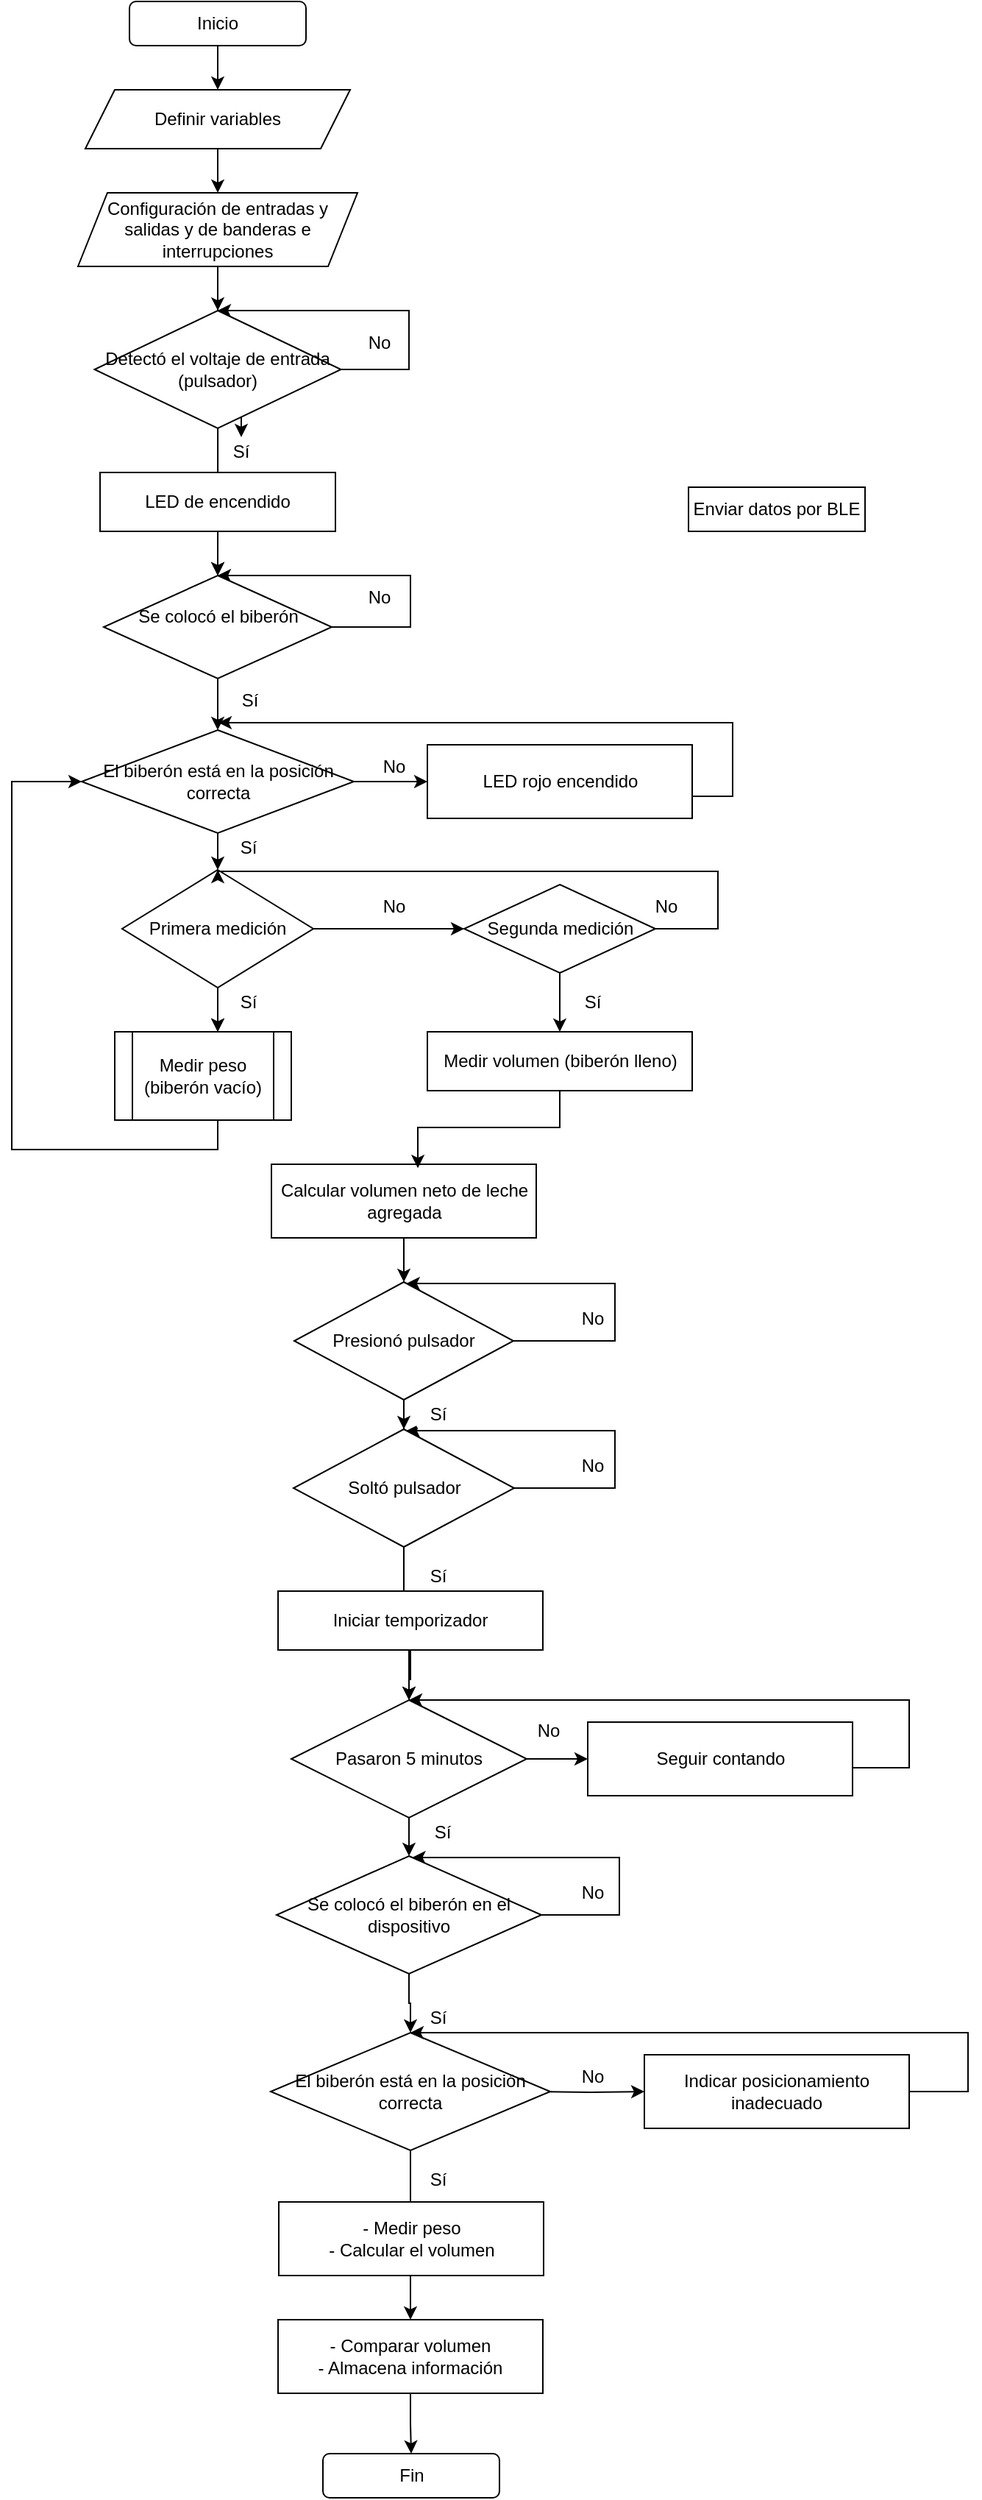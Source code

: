 <mxfile version="24.8.3">
  <diagram name="Página-1" id="SoBt5UEcjjpFxE3kOV6t">
    <mxGraphModel dx="1050" dy="557" grid="1" gridSize="10" guides="1" tooltips="1" connect="1" arrows="1" fold="1" page="1" pageScale="1" pageWidth="827" pageHeight="1169" math="0" shadow="0">
      <root>
        <mxCell id="0" />
        <mxCell id="1" parent="0" />
        <mxCell id="9aD9zQ7VYFF84dAfsWvm-19" value="" style="edgeStyle=orthogonalEdgeStyle;rounded=0;orthogonalLoop=1;jettySize=auto;html=1;" edge="1" parent="1" source="m10XUqg-PlZCf3VrpscT-1" target="9aD9zQ7VYFF84dAfsWvm-1">
          <mxGeometry relative="1" as="geometry" />
        </mxCell>
        <mxCell id="m10XUqg-PlZCf3VrpscT-1" value="&lt;font style=&quot;vertical-align: inherit;&quot;&gt;&lt;font style=&quot;vertical-align: inherit;&quot;&gt;Inicio&lt;/font&gt;&lt;/font&gt;" style="rounded=1;whiteSpace=wrap;html=1;" parent="1" vertex="1">
          <mxGeometry x="120" y="30" width="120" height="30" as="geometry" />
        </mxCell>
        <mxCell id="9aD9zQ7VYFF84dAfsWvm-24" value="" style="edgeStyle=orthogonalEdgeStyle;rounded=0;orthogonalLoop=1;jettySize=auto;html=1;" edge="1" parent="1" source="m10XUqg-PlZCf3VrpscT-2" target="m10XUqg-PlZCf3VrpscT-7">
          <mxGeometry relative="1" as="geometry" />
        </mxCell>
        <mxCell id="9aD9zQ7VYFF84dAfsWvm-134" value="" style="edgeStyle=orthogonalEdgeStyle;rounded=0;orthogonalLoop=1;jettySize=auto;html=1;" edge="1" parent="1" source="m10XUqg-PlZCf3VrpscT-2" target="9aD9zQ7VYFF84dAfsWvm-108">
          <mxGeometry relative="1" as="geometry" />
        </mxCell>
        <mxCell id="m10XUqg-PlZCf3VrpscT-2" value="&lt;font style=&quot;vertical-align: inherit;&quot;&gt;&lt;font style=&quot;vertical-align: inherit;&quot;&gt;&lt;font style=&quot;vertical-align: inherit;&quot;&gt;&lt;font style=&quot;vertical-align: inherit;&quot;&gt;Configuración de entradas y salidas y de banderas e interrupciones&lt;/font&gt;&lt;/font&gt;&lt;/font&gt;&lt;/font&gt;" style="shape=parallelogram;perimeter=parallelogramPerimeter;whiteSpace=wrap;html=1;fixedSize=1;" parent="1" vertex="1">
          <mxGeometry x="85" y="160" width="190" height="50" as="geometry" />
        </mxCell>
        <mxCell id="m10XUqg-PlZCf3VrpscT-4" value="&lt;font style=&quot;vertical-align: inherit;&quot;&gt;&lt;font style=&quot;vertical-align: inherit;&quot;&gt;Fin&lt;/font&gt;&lt;/font&gt;" style="rounded=1;whiteSpace=wrap;html=1;" parent="1" vertex="1">
          <mxGeometry x="251.5" y="1696" width="120" height="30" as="geometry" />
        </mxCell>
        <mxCell id="9aD9zQ7VYFF84dAfsWvm-68" value="" style="edgeStyle=orthogonalEdgeStyle;rounded=0;orthogonalLoop=1;jettySize=auto;html=1;" edge="1" parent="1" source="m10XUqg-PlZCf3VrpscT-5" target="9aD9zQ7VYFF84dAfsWvm-2">
          <mxGeometry relative="1" as="geometry" />
        </mxCell>
        <mxCell id="9aD9zQ7VYFF84dAfsWvm-86" value="" style="edgeStyle=orthogonalEdgeStyle;rounded=0;orthogonalLoop=1;jettySize=auto;html=1;" edge="1" parent="1" source="m10XUqg-PlZCf3VrpscT-7" target="9aD9zQ7VYFF84dAfsWvm-2">
          <mxGeometry relative="1" as="geometry" />
        </mxCell>
        <mxCell id="9aD9zQ7VYFF84dAfsWvm-94" value="" style="edgeStyle=orthogonalEdgeStyle;rounded=0;orthogonalLoop=1;jettySize=auto;html=1;" edge="1" parent="1" source="m10XUqg-PlZCf3VrpscT-7" target="m10XUqg-PlZCf3VrpscT-7">
          <mxGeometry relative="1" as="geometry">
            <mxPoint x="360" y="240" as="targetPoint" />
            <Array as="points">
              <mxPoint x="310" y="280" />
              <mxPoint x="310" y="240" />
            </Array>
          </mxGeometry>
        </mxCell>
        <mxCell id="m10XUqg-PlZCf3VrpscT-7" value="&lt;font style=&quot;vertical-align: inherit;&quot;&gt;&lt;font style=&quot;vertical-align: inherit;&quot;&gt;Detectó el voltaje de entrada&lt;/font&gt;&lt;/font&gt;&lt;div&gt;&lt;font style=&quot;vertical-align: inherit;&quot;&gt;&lt;font style=&quot;vertical-align: inherit;&quot;&gt;(pulsador)&lt;/font&gt;&lt;/font&gt;&lt;/div&gt;" style="rhombus;whiteSpace=wrap;html=1;" parent="1" vertex="1">
          <mxGeometry x="96.25" y="240" width="167.5" height="80" as="geometry" />
        </mxCell>
        <mxCell id="9aD9zQ7VYFF84dAfsWvm-22" value="" style="edgeStyle=orthogonalEdgeStyle;rounded=0;orthogonalLoop=1;jettySize=auto;html=1;" edge="1" parent="1" source="9aD9zQ7VYFF84dAfsWvm-1" target="m10XUqg-PlZCf3VrpscT-2">
          <mxGeometry relative="1" as="geometry" />
        </mxCell>
        <mxCell id="9aD9zQ7VYFF84dAfsWvm-1" value="&lt;font style=&quot;vertical-align: inherit;&quot;&gt;&lt;font style=&quot;vertical-align: inherit;&quot;&gt;&lt;font style=&quot;vertical-align: inherit;&quot;&gt;&lt;font style=&quot;vertical-align: inherit;&quot;&gt;Definir variables&lt;/font&gt;&lt;/font&gt;&lt;/font&gt;&lt;/font&gt;" style="shape=parallelogram;perimeter=parallelogramPerimeter;whiteSpace=wrap;html=1;fixedSize=1;" vertex="1" parent="1">
          <mxGeometry x="90" y="90" width="180" height="40" as="geometry" />
        </mxCell>
        <mxCell id="9aD9zQ7VYFF84dAfsWvm-40" value="" style="edgeStyle=orthogonalEdgeStyle;rounded=0;orthogonalLoop=1;jettySize=auto;html=1;" edge="1" parent="1" source="9aD9zQ7VYFF84dAfsWvm-2" target="9aD9zQ7VYFF84dAfsWvm-3">
          <mxGeometry relative="1" as="geometry" />
        </mxCell>
        <mxCell id="9aD9zQ7VYFF84dAfsWvm-112" value="" style="edgeStyle=orthogonalEdgeStyle;rounded=0;orthogonalLoop=1;jettySize=auto;html=1;entryX=0.5;entryY=0;entryDx=0;entryDy=0;" edge="1" parent="1" source="9aD9zQ7VYFF84dAfsWvm-2" target="9aD9zQ7VYFF84dAfsWvm-2">
          <mxGeometry relative="1" as="geometry">
            <mxPoint x="280" y="420" as="targetPoint" />
            <Array as="points">
              <mxPoint x="311" y="455" />
              <mxPoint x="311" y="420" />
            </Array>
          </mxGeometry>
        </mxCell>
        <mxCell id="9aD9zQ7VYFF84dAfsWvm-2" value="&lt;font style=&quot;vertical-align: inherit;&quot;&gt;&lt;font style=&quot;vertical-align: inherit;&quot;&gt;Se colocó el biberón&lt;/font&gt;&lt;/font&gt;&lt;div&gt;&lt;font style=&quot;vertical-align: inherit;&quot;&gt;&lt;font style=&quot;vertical-align: inherit;&quot;&gt;&lt;span style=&quot;color: rgba(0, 0, 0, 0); font-family: monospace; font-size: 0px; text-align: start; text-wrap-mode: nowrap;&quot;&gt;hModel%3E%3Croot%3E%3CmxCell%20id%3D%220%22%2F%3E%3CmxCell%20id%3D%221%22%20parent%3D%220%22%2F%3E%3CmxCell%20id%3D%222%22%20value%3D%22%26lt%3Bfont%20style%3D%26quot%3Bvertical-align%3A%20inherit%3B%26quot%3B%26gt%3B%26lt%3Bfont%20style%3D%26quot%3Bvertical-align%3A%20inherit%3B%26quot%3B%26gt%3B%C2%BFSe%20presion%C3%B3%20el%20interruptor%3F%26lt%3B%2Ffont%26gt%3B%26lt%3B%2Ffont%26gt%3B%22%20style%3D%22rhombus%3BwhiteSpace%3Dwrap%3Bhtml%3D1%3B%22%20vertex%3D%221%22%20parent%3D%221%22%3E%3CmxGeometry%20x%3D%22349%22%20y%3D%22240%22%20width%3D%22130%22%20height%3D%2280%22%20as%3D%22geometry%22%2F%3E%3C%2FmxCell%3E%3C%2Froot%3E%3C%2FmxGraphModel%&lt;/span&gt;&lt;/font&gt;&lt;/font&gt;&lt;/div&gt;" style="rhombus;whiteSpace=wrap;html=1;" vertex="1" parent="1">
          <mxGeometry x="102.5" y="420" width="155" height="70" as="geometry" />
        </mxCell>
        <mxCell id="9aD9zQ7VYFF84dAfsWvm-44" value="" style="edgeStyle=orthogonalEdgeStyle;rounded=0;orthogonalLoop=1;jettySize=auto;html=1;" edge="1" parent="1" source="9aD9zQ7VYFF84dAfsWvm-3" target="9aD9zQ7VYFF84dAfsWvm-4">
          <mxGeometry relative="1" as="geometry" />
        </mxCell>
        <mxCell id="9aD9zQ7VYFF84dAfsWvm-63" value="" style="edgeStyle=orthogonalEdgeStyle;rounded=0;orthogonalLoop=1;jettySize=auto;html=1;" edge="1" parent="1" source="9aD9zQ7VYFF84dAfsWvm-3" target="9aD9zQ7VYFF84dAfsWvm-8">
          <mxGeometry relative="1" as="geometry" />
        </mxCell>
        <mxCell id="9aD9zQ7VYFF84dAfsWvm-3" value="El biberón está en la posición correcta&lt;span style=&quot;color: rgba(0, 0, 0, 0); font-family: monospace; font-size: 0px; text-align: start; text-wrap-mode: nowrap;&quot;&gt;%3CmxGraphModel%3E%3Croot%3E%3CmxCell%20id%3D%220%22%2F%3E%3CmxCell%20id%3D%221%22%20parent%3D%220%22%2F%3E%3CmxCell%20id%3D%222%22%20value%3D%22%26lt%3Bfont%20style%3D%26quot%3Bvertical-align%3A%20inherit%3B%26quot%3B%26gt%3B%26lt%3Bfont%20style%3D%26quot%3Bvertical-align%3A%20inherit%3B%26quot%3B%26gt%3B%C2%BFSe%20coloc%C3%B3%20el%20biber%C3%B3n%26lt%3Bspan%20style%3D%26quot%3Bcolor%3A%20rgba(0%2C%200%2C%200%2C%200)%3B%20font-family%3A%20monospace%3B%20font-size%3A%200px%3B%20text-align%3A%20start%3B%20text-wrap-mode%3A%20nowrap%3B%26quot%3B%26gt%3B%253CmxGraphModel%253E%253Croot%253E%253CmxCell%2520id%253D%25220%2522%252F%253E%253CmxCell%2520id%253D%25221%2522%2520parent%253D%25220%2522%252F%253E%253CmxCell%2520id%253D%25222%2522%2520value%253D%2522%2526lt%253Bfont%2520style%253D%2526quot%253Bvertical-align%253A%2520inherit%253B%2526quot%253B%2526gt%253B%2526lt%253Bfont%2520style%253D%2526quot%253Bvertical-align%253A%2520inherit%253B%2526quot%253B%2526gt%253B%25C2%25BFSe%2520presion%25C3%25B3%2520el%2520interruptor%253F%2526lt%253B%252Ffont%2526gt%253B%2526lt%253B%252Ffont%2526gt%253B%2522%2520style%253D%2522rhombus%253BwhiteSpace%253Dwrap%253Bhtml%253D1%253B%2522%2520vertex%253D%25221%2522%2520parent%253D%25221%2522%253E%253CmxGeometry%2520x%253D%2522349%2522%2520y%253D%2522240%2522%2520width%253D%2522130%2522%2520height%253D%252280%2522%2520as%253D%2522geometry%2522%252F%253E%253C%252FmxCell%253E%253C%252Froot%253E%253C%252FmxGraphModel%253E%26lt%3B%2Fspan%26gt%3B%3F%26lt%3B%2Ffont%26gt%3B%26lt%3B%2Ffont%26gt%3B%22%20style%3D%22rhombus%3BwhiteSpace%3Dwrap%3Bhtml%3D1%3B%22%20vertex%3D%221%22%20parent%3D%221%22%3E%3CmxGeometry%20x%3D%22349%22%20y%3D%22410%22%20width%3D%22130%22%20height%3D%2280%22%20as%3D%22geometry%22%2F%3E%3C%2FmxCell%3E%3C%2Froot%3E%3C%2FmxGraphModel%3E&lt;/span&gt;" style="rhombus;whiteSpace=wrap;html=1;" vertex="1" parent="1">
          <mxGeometry x="87.5" y="525" width="185" height="70" as="geometry" />
        </mxCell>
        <mxCell id="9aD9zQ7VYFF84dAfsWvm-45" value="" style="edgeStyle=orthogonalEdgeStyle;rounded=0;orthogonalLoop=1;jettySize=auto;html=1;" edge="1" parent="1" source="9aD9zQ7VYFF84dAfsWvm-4">
          <mxGeometry relative="1" as="geometry">
            <mxPoint x="180" y="730" as="targetPoint" />
          </mxGeometry>
        </mxCell>
        <mxCell id="9aD9zQ7VYFF84dAfsWvm-48" value="" style="edgeStyle=orthogonalEdgeStyle;rounded=0;orthogonalLoop=1;jettySize=auto;html=1;" edge="1" parent="1" source="9aD9zQ7VYFF84dAfsWvm-4" target="9aD9zQ7VYFF84dAfsWvm-5">
          <mxGeometry relative="1" as="geometry" />
        </mxCell>
        <mxCell id="9aD9zQ7VYFF84dAfsWvm-90" value="" style="edgeStyle=orthogonalEdgeStyle;rounded=0;orthogonalLoop=1;jettySize=auto;html=1;" edge="1" parent="1" source="9aD9zQ7VYFF84dAfsWvm-4">
          <mxGeometry relative="1" as="geometry">
            <mxPoint x="180" y="730" as="targetPoint" />
          </mxGeometry>
        </mxCell>
        <mxCell id="9aD9zQ7VYFF84dAfsWvm-4" value="Primera medición" style="rhombus;whiteSpace=wrap;html=1;" vertex="1" parent="1">
          <mxGeometry x="115" y="620" width="130" height="80" as="geometry" />
        </mxCell>
        <mxCell id="9aD9zQ7VYFF84dAfsWvm-53" value="" style="edgeStyle=orthogonalEdgeStyle;rounded=0;orthogonalLoop=1;jettySize=auto;html=1;" edge="1" parent="1" source="9aD9zQ7VYFF84dAfsWvm-5" target="9aD9zQ7VYFF84dAfsWvm-6">
          <mxGeometry relative="1" as="geometry" />
        </mxCell>
        <mxCell id="9aD9zQ7VYFF84dAfsWvm-89" value="" style="edgeStyle=orthogonalEdgeStyle;rounded=0;orthogonalLoop=1;jettySize=auto;html=1;entryX=0.5;entryY=0;entryDx=0;entryDy=0;" edge="1" parent="1" source="9aD9zQ7VYFF84dAfsWvm-5" target="9aD9zQ7VYFF84dAfsWvm-4">
          <mxGeometry relative="1" as="geometry">
            <mxPoint x="530" y="620" as="targetPoint" />
            <Array as="points">
              <mxPoint x="520" y="660" />
              <mxPoint x="520" y="621" />
            </Array>
          </mxGeometry>
        </mxCell>
        <mxCell id="9aD9zQ7VYFF84dAfsWvm-5" value="Segunda medición" style="rhombus;whiteSpace=wrap;html=1;" vertex="1" parent="1">
          <mxGeometry x="347.5" y="630" width="130" height="60" as="geometry" />
        </mxCell>
        <mxCell id="9aD9zQ7VYFF84dAfsWvm-6" value="Medir volumen (biberón lleno)" style="rounded=0;whiteSpace=wrap;html=1;" vertex="1" parent="1">
          <mxGeometry x="322.5" y="730" width="180" height="40" as="geometry" />
        </mxCell>
        <mxCell id="9aD9zQ7VYFF84dAfsWvm-55" value="" style="edgeStyle=orthogonalEdgeStyle;rounded=0;orthogonalLoop=1;jettySize=auto;html=1;" edge="1" parent="1" source="9aD9zQ7VYFF84dAfsWvm-7">
          <mxGeometry relative="1" as="geometry">
            <mxPoint x="306.5" y="900" as="targetPoint" />
          </mxGeometry>
        </mxCell>
        <mxCell id="9aD9zQ7VYFF84dAfsWvm-7" value="Calcular volumen neto de leche agregada" style="rounded=0;whiteSpace=wrap;html=1;" vertex="1" parent="1">
          <mxGeometry x="216.5" y="820" width="180" height="50" as="geometry" />
        </mxCell>
        <mxCell id="9aD9zQ7VYFF84dAfsWvm-92" value="" style="edgeStyle=orthogonalEdgeStyle;rounded=0;orthogonalLoop=1;jettySize=auto;html=1;" edge="1" parent="1">
          <mxGeometry relative="1" as="geometry">
            <mxPoint x="503" y="570" as="sourcePoint" />
            <mxPoint x="180.5" y="520" as="targetPoint" />
            <Array as="points">
              <mxPoint x="530" y="570" />
              <mxPoint x="530" y="520" />
            </Array>
          </mxGeometry>
        </mxCell>
        <mxCell id="9aD9zQ7VYFF84dAfsWvm-8" value="LED rojo encendido" style="rounded=0;whiteSpace=wrap;html=1;" vertex="1" parent="1">
          <mxGeometry x="322.5" y="535" width="180" height="50" as="geometry" />
        </mxCell>
        <mxCell id="9aD9zQ7VYFF84dAfsWvm-71" value="" style="edgeStyle=orthogonalEdgeStyle;rounded=0;orthogonalLoop=1;jettySize=auto;html=1;" edge="1" parent="1" source="9aD9zQ7VYFF84dAfsWvm-9" target="9aD9zQ7VYFF84dAfsWvm-10">
          <mxGeometry relative="1" as="geometry" />
        </mxCell>
        <mxCell id="9aD9zQ7VYFF84dAfsWvm-96" value="" style="edgeStyle=orthogonalEdgeStyle;rounded=0;orthogonalLoop=1;jettySize=auto;html=1;" edge="1" parent="1" source="9aD9zQ7VYFF84dAfsWvm-9" target="9aD9zQ7VYFF84dAfsWvm-9">
          <mxGeometry relative="1" as="geometry">
            <mxPoint x="390" y="900" as="targetPoint" />
            <Array as="points">
              <mxPoint x="450" y="940" />
              <mxPoint x="450" y="901" />
            </Array>
          </mxGeometry>
        </mxCell>
        <mxCell id="9aD9zQ7VYFF84dAfsWvm-9" value="Presionó pulsador" style="rhombus;whiteSpace=wrap;html=1;" vertex="1" parent="1">
          <mxGeometry x="232" y="900" width="149" height="80" as="geometry" />
        </mxCell>
        <mxCell id="9aD9zQ7VYFF84dAfsWvm-84" value="" style="edgeStyle=orthogonalEdgeStyle;rounded=0;orthogonalLoop=1;jettySize=auto;html=1;" edge="1" parent="1" source="9aD9zQ7VYFF84dAfsWvm-10" target="9aD9zQ7VYFF84dAfsWvm-12">
          <mxGeometry relative="1" as="geometry" />
        </mxCell>
        <mxCell id="9aD9zQ7VYFF84dAfsWvm-98" value="" style="edgeStyle=orthogonalEdgeStyle;rounded=0;orthogonalLoop=1;jettySize=auto;html=1;" edge="1" parent="1" source="9aD9zQ7VYFF84dAfsWvm-10" target="9aD9zQ7VYFF84dAfsWvm-10">
          <mxGeometry relative="1" as="geometry">
            <mxPoint x="500" y="1000" as="targetPoint" />
            <Array as="points">
              <mxPoint x="450" y="1040" />
              <mxPoint x="450" y="1001" />
            </Array>
          </mxGeometry>
        </mxCell>
        <mxCell id="9aD9zQ7VYFF84dAfsWvm-10" value="Soltó pulsador" style="rhombus;whiteSpace=wrap;html=1;" vertex="1" parent="1">
          <mxGeometry x="231.5" y="1000" width="150" height="80" as="geometry" />
        </mxCell>
        <mxCell id="9aD9zQ7VYFF84dAfsWvm-61" value="" style="edgeStyle=orthogonalEdgeStyle;rounded=0;orthogonalLoop=1;jettySize=auto;html=1;" edge="1" parent="1" source="9aD9zQ7VYFF84dAfsWvm-11" target="9aD9zQ7VYFF84dAfsWvm-12">
          <mxGeometry relative="1" as="geometry" />
        </mxCell>
        <mxCell id="9aD9zQ7VYFF84dAfsWvm-11" value="Iniciar temporizador" style="rounded=0;whiteSpace=wrap;html=1;" vertex="1" parent="1">
          <mxGeometry x="221" y="1110" width="180" height="40" as="geometry" />
        </mxCell>
        <mxCell id="9aD9zQ7VYFF84dAfsWvm-59" value="" style="edgeStyle=orthogonalEdgeStyle;rounded=0;orthogonalLoop=1;jettySize=auto;html=1;" edge="1" parent="1" source="9aD9zQ7VYFF84dAfsWvm-12" target="9aD9zQ7VYFF84dAfsWvm-13">
          <mxGeometry relative="1" as="geometry" />
        </mxCell>
        <mxCell id="9aD9zQ7VYFF84dAfsWvm-99" value="" style="edgeStyle=orthogonalEdgeStyle;rounded=0;orthogonalLoop=1;jettySize=auto;html=1;" edge="1" parent="1" source="9aD9zQ7VYFF84dAfsWvm-12" target="9aD9zQ7VYFF84dAfsWvm-16">
          <mxGeometry relative="1" as="geometry" />
        </mxCell>
        <mxCell id="9aD9zQ7VYFF84dAfsWvm-12" value="Pasaron 5 minutos" style="rhombus;whiteSpace=wrap;html=1;" vertex="1" parent="1">
          <mxGeometry x="230" y="1184" width="160" height="80" as="geometry" />
        </mxCell>
        <mxCell id="9aD9zQ7VYFF84dAfsWvm-85" value="" style="edgeStyle=orthogonalEdgeStyle;rounded=0;orthogonalLoop=1;jettySize=auto;html=1;" edge="1" parent="1" source="9aD9zQ7VYFF84dAfsWvm-13" target="9aD9zQ7VYFF84dAfsWvm-14">
          <mxGeometry relative="1" as="geometry" />
        </mxCell>
        <mxCell id="9aD9zQ7VYFF84dAfsWvm-105" value="" style="edgeStyle=orthogonalEdgeStyle;rounded=0;orthogonalLoop=1;jettySize=auto;html=1;" edge="1" parent="1" source="9aD9zQ7VYFF84dAfsWvm-13" target="9aD9zQ7VYFF84dAfsWvm-13">
          <mxGeometry relative="1" as="geometry">
            <mxPoint x="510" y="1290" as="targetPoint" />
            <Array as="points">
              <mxPoint x="453" y="1330" />
              <mxPoint x="453" y="1291" />
            </Array>
          </mxGeometry>
        </mxCell>
        <mxCell id="9aD9zQ7VYFF84dAfsWvm-13" value="Se colocó el biberón en el dispositivo" style="rhombus;whiteSpace=wrap;html=1;" vertex="1" parent="1">
          <mxGeometry x="220" y="1290" width="180" height="80" as="geometry" />
        </mxCell>
        <mxCell id="9aD9zQ7VYFF84dAfsWvm-79" value="" style="edgeStyle=orthogonalEdgeStyle;rounded=0;orthogonalLoop=1;jettySize=auto;html=1;" edge="1" parent="1" target="9aD9zQ7VYFF84dAfsWvm-15">
          <mxGeometry relative="1" as="geometry">
            <mxPoint x="395.5" y="1450" as="sourcePoint" />
          </mxGeometry>
        </mxCell>
        <mxCell id="9aD9zQ7VYFF84dAfsWvm-82" value="" style="edgeStyle=orthogonalEdgeStyle;rounded=0;orthogonalLoop=1;jettySize=auto;html=1;" edge="1" parent="1" source="9aD9zQ7VYFF84dAfsWvm-14" target="9aD9zQ7VYFF84dAfsWvm-18">
          <mxGeometry relative="1" as="geometry" />
        </mxCell>
        <mxCell id="9aD9zQ7VYFF84dAfsWvm-14" value="El biberón está en la posición correcta&lt;span style=&quot;color: rgba(0, 0, 0, 0); font-family: monospace; font-size: 0px; text-align: start; text-wrap-mode: nowrap;&quot;&gt;%3CmxGraphModel%3E%3Croot%3E%3CmxCell%20id%3D%220%22%2F%3E%3CmxCell%20id%3D%221%22%20parent%3D%220%22%2F%3E%3CmxCell%20id%3D%222%22%20value%3D%22%26lt%3Bfont%20style%3D%26quot%3Bvertical-align%3A%20inherit%3B%26quot%3B%26gt%3B%26lt%3Bfont%20style%3D%26quot%3Bvertical-align%3A%20inherit%3B%26quot%3B%26gt%3B%C2%BFSe%20coloc%C3%B3%20el%20biber%C3%B3n%26lt%3Bspan%20style%3D%26quot%3Bcolor%3A%20rgba(0%2C%200%2C%200%2C%200)%3B%20font-family%3A%20monospace%3B%20font-size%3A%200px%3B%20text-align%3A%20start%3B%20text-wrap-mode%3A%20nowrap%3B%26quot%3B%26gt%3B%253CmxGraphModel%253E%253Croot%253E%253CmxCell%2520id%253D%25220%2522%252F%253E%253CmxCell%2520id%253D%25221%2522%2520parent%253D%25220%2522%252F%253E%253CmxCell%2520id%253D%25222%2522%2520value%253D%2522%2526lt%253Bfont%2520style%253D%2526quot%253Bvertical-align%253A%2520inherit%253B%2526quot%253B%2526gt%253B%2526lt%253Bfont%2520style%253D%2526quot%253Bvertical-align%253A%2520inherit%253B%2526quot%253B%2526gt%253B%25C2%25BFSe%2520presion%25C3%25B3%2520el%2520interruptor%253F%2526lt%253B%252Ffont%2526gt%253B%2526lt%253B%252Ffont%2526gt%253B%2522%2520style%253D%2522rhombus%253BwhiteSpace%253Dwrap%253Bhtml%253D1%253B%2522%2520vertex%253D%25221%2522%2520parent%253D%25221%2522%253E%253CmxGeometry%2520x%253D%2522349%2522%2520y%253D%2522240%2522%2520width%253D%2522130%2522%2520height%253D%252280%2522%2520as%253D%2522geometry%2522%252F%253E%253C%252FmxCell%253E%253C%252Froot%253E%253C%252FmxGraphModel%253E%26lt%3B%2Fspan%26gt%3B%3F%26lt%3B%2Ffont%26gt%3B%26lt%3B%2Ffont%26gt%3B%22%20style%3D%22rhombus%3BwhiteSpace%3Dwrap%3Bhtml%3D1%3B%22%20vertex%3D%221%22%20parent%3D%221%22%3E%3CmxGeometry%20x%3D%22349%22%20y%3D%22410%22%20width%3D%22130%22%20height%3D%2280%22%20as%3D%22geometry%22%2F%3E%3C%2FmxCell%3E%3C%2Froot%3E%3C%2FmxGraphModel%3E&lt;/span&gt;" style="rhombus;whiteSpace=wrap;html=1;" vertex="1" parent="1">
          <mxGeometry x="216" y="1410" width="190" height="80" as="geometry" />
        </mxCell>
        <mxCell id="9aD9zQ7VYFF84dAfsWvm-103" value="" style="edgeStyle=orthogonalEdgeStyle;rounded=0;orthogonalLoop=1;jettySize=auto;html=1;entryX=0.5;entryY=0;entryDx=0;entryDy=0;" edge="1" parent="1" source="9aD9zQ7VYFF84dAfsWvm-15" target="9aD9zQ7VYFF84dAfsWvm-14">
          <mxGeometry relative="1" as="geometry">
            <mxPoint x="690" y="1390" as="targetPoint" />
            <Array as="points">
              <mxPoint x="690" y="1450" />
              <mxPoint x="690" y="1410" />
            </Array>
          </mxGeometry>
        </mxCell>
        <mxCell id="9aD9zQ7VYFF84dAfsWvm-15" value="Indicar posicionamiento inadecuado" style="rounded=0;whiteSpace=wrap;html=1;" vertex="1" parent="1">
          <mxGeometry x="470" y="1425" width="180" height="50" as="geometry" />
        </mxCell>
        <mxCell id="9aD9zQ7VYFF84dAfsWvm-101" value="" style="edgeStyle=orthogonalEdgeStyle;rounded=0;orthogonalLoop=1;jettySize=auto;html=1;entryX=0.5;entryY=0;entryDx=0;entryDy=0;" edge="1" parent="1">
          <mxGeometry relative="1" as="geometry">
            <mxPoint x="620" y="1230" as="sourcePoint" />
            <mxPoint x="310" y="1184" as="targetPoint" />
            <Array as="points">
              <mxPoint x="611" y="1230" />
              <mxPoint x="650" y="1230" />
              <mxPoint x="650" y="1184" />
            </Array>
          </mxGeometry>
        </mxCell>
        <mxCell id="9aD9zQ7VYFF84dAfsWvm-16" value="Seguir contando" style="rounded=0;whiteSpace=wrap;html=1;" vertex="1" parent="1">
          <mxGeometry x="431.5" y="1199" width="180" height="50" as="geometry" />
        </mxCell>
        <mxCell id="9aD9zQ7VYFF84dAfsWvm-17" value="- Medir peso&lt;div&gt;- Calcular el volumen&lt;/div&gt;" style="rounded=0;whiteSpace=wrap;html=1;" vertex="1" parent="1">
          <mxGeometry x="221.5" y="1525" width="180" height="50" as="geometry" />
        </mxCell>
        <mxCell id="9aD9zQ7VYFF84dAfsWvm-83" value="" style="edgeStyle=orthogonalEdgeStyle;rounded=0;orthogonalLoop=1;jettySize=auto;html=1;" edge="1" parent="1" source="9aD9zQ7VYFF84dAfsWvm-18" target="m10XUqg-PlZCf3VrpscT-4">
          <mxGeometry relative="1" as="geometry" />
        </mxCell>
        <mxCell id="9aD9zQ7VYFF84dAfsWvm-18" value="- Comparar volumen&lt;div&gt;- Almacena información&lt;/div&gt;" style="rounded=0;whiteSpace=wrap;html=1;" vertex="1" parent="1">
          <mxGeometry x="221" y="1605" width="180" height="50" as="geometry" />
        </mxCell>
        <mxCell id="9aD9zQ7VYFF84dAfsWvm-51" style="edgeStyle=orthogonalEdgeStyle;rounded=0;orthogonalLoop=1;jettySize=auto;html=1;entryX=0;entryY=0.5;entryDx=0;entryDy=0;" edge="1" parent="1" target="9aD9zQ7VYFF84dAfsWvm-3">
          <mxGeometry relative="1" as="geometry">
            <mxPoint x="180" y="770" as="sourcePoint" />
            <mxPoint x="40" y="570" as="targetPoint" />
            <Array as="points">
              <mxPoint x="180" y="810" />
              <mxPoint x="40" y="810" />
              <mxPoint x="40" y="560" />
            </Array>
          </mxGeometry>
        </mxCell>
        <mxCell id="9aD9zQ7VYFF84dAfsWvm-52" style="edgeStyle=orthogonalEdgeStyle;rounded=0;orthogonalLoop=1;jettySize=auto;html=1;entryX=0.553;entryY=0.052;entryDx=0;entryDy=0;entryPerimeter=0;" edge="1" parent="1" source="9aD9zQ7VYFF84dAfsWvm-6" target="9aD9zQ7VYFF84dAfsWvm-7">
          <mxGeometry relative="1" as="geometry" />
        </mxCell>
        <mxCell id="m10XUqg-PlZCf3VrpscT-5" value="LED de encendido" style="rounded=0;whiteSpace=wrap;html=1;" parent="1" vertex="1">
          <mxGeometry x="100" y="350" width="160" height="40" as="geometry" />
        </mxCell>
        <mxCell id="9aD9zQ7VYFF84dAfsWvm-107" value="No" style="rounded=1;whiteSpace=wrap;html=1;strokeColor=#FFFFFF;" vertex="1" parent="1">
          <mxGeometry x="275" y="247" width="30" height="30" as="geometry" />
        </mxCell>
        <mxCell id="9aD9zQ7VYFF84dAfsWvm-108" value="Sí" style="rounded=1;whiteSpace=wrap;html=1;strokeColor=none;" vertex="1" parent="1">
          <mxGeometry x="181" y="326" width="30" height="20" as="geometry" />
        </mxCell>
        <mxCell id="9aD9zQ7VYFF84dAfsWvm-113" value="No" style="rounded=1;whiteSpace=wrap;html=1;strokeColor=none;fillColor=none;" vertex="1" parent="1">
          <mxGeometry x="275" y="420" width="30" height="30" as="geometry" />
        </mxCell>
        <mxCell id="9aD9zQ7VYFF84dAfsWvm-114" value="Sí" style="rounded=1;whiteSpace=wrap;html=1;strokeColor=none;" vertex="1" parent="1">
          <mxGeometry x="186.5" y="495" width="30" height="20" as="geometry" />
        </mxCell>
        <mxCell id="9aD9zQ7VYFF84dAfsWvm-115" value="No" style="rounded=1;whiteSpace=wrap;html=1;strokeColor=none;fillColor=none;" vertex="1" parent="1">
          <mxGeometry x="285" y="535" width="30" height="30" as="geometry" />
        </mxCell>
        <mxCell id="9aD9zQ7VYFF84dAfsWvm-118" value="Sí" style="rounded=1;whiteSpace=wrap;html=1;strokeColor=none;" vertex="1" parent="1">
          <mxGeometry x="186" y="595" width="30" height="20" as="geometry" />
        </mxCell>
        <mxCell id="9aD9zQ7VYFF84dAfsWvm-119" value="No" style="rounded=1;whiteSpace=wrap;html=1;strokeColor=none;fillColor=none;" vertex="1" parent="1">
          <mxGeometry x="285" y="630" width="30" height="30" as="geometry" />
        </mxCell>
        <mxCell id="9aD9zQ7VYFF84dAfsWvm-120" value="Sí" style="rounded=1;whiteSpace=wrap;html=1;strokeColor=none;" vertex="1" parent="1">
          <mxGeometry x="186" y="700" width="30" height="20" as="geometry" />
        </mxCell>
        <mxCell id="9aD9zQ7VYFF84dAfsWvm-121" value="Sí" style="rounded=1;whiteSpace=wrap;html=1;strokeColor=none;" vertex="1" parent="1">
          <mxGeometry x="420" y="700" width="30" height="20" as="geometry" />
        </mxCell>
        <mxCell id="9aD9zQ7VYFF84dAfsWvm-122" value="No" style="rounded=1;whiteSpace=wrap;html=1;strokeColor=none;fillColor=none;" vertex="1" parent="1">
          <mxGeometry x="470" y="630" width="30" height="30" as="geometry" />
        </mxCell>
        <mxCell id="9aD9zQ7VYFF84dAfsWvm-124" value="No" style="rounded=1;whiteSpace=wrap;html=1;strokeColor=none;fillColor=none;" vertex="1" parent="1">
          <mxGeometry x="420" y="910" width="30" height="30" as="geometry" />
        </mxCell>
        <mxCell id="9aD9zQ7VYFF84dAfsWvm-125" value="Sí" style="rounded=1;whiteSpace=wrap;html=1;strokeColor=none;" vertex="1" parent="1">
          <mxGeometry x="315" y="980" width="30" height="20" as="geometry" />
        </mxCell>
        <mxCell id="9aD9zQ7VYFF84dAfsWvm-126" value="No" style="rounded=1;whiteSpace=wrap;html=1;strokeColor=none;fillColor=none;" vertex="1" parent="1">
          <mxGeometry x="420" y="1010" width="30" height="30" as="geometry" />
        </mxCell>
        <mxCell id="9aD9zQ7VYFF84dAfsWvm-127" value="Sí" style="rounded=1;whiteSpace=wrap;html=1;strokeColor=none;fillColor=none;" vertex="1" parent="1">
          <mxGeometry x="315" y="1090" width="30" height="20" as="geometry" />
        </mxCell>
        <mxCell id="9aD9zQ7VYFF84dAfsWvm-128" value="No" style="rounded=1;whiteSpace=wrap;html=1;strokeColor=none;fillColor=none;" vertex="1" parent="1">
          <mxGeometry x="390" y="1190" width="30" height="30" as="geometry" />
        </mxCell>
        <mxCell id="9aD9zQ7VYFF84dAfsWvm-129" value="Sí" style="rounded=1;whiteSpace=wrap;html=1;strokeColor=none;fillColor=none;" vertex="1" parent="1">
          <mxGeometry x="317.5" y="1264" width="30" height="20" as="geometry" />
        </mxCell>
        <mxCell id="9aD9zQ7VYFF84dAfsWvm-130" value="No" style="rounded=1;whiteSpace=wrap;html=1;strokeColor=none;fillColor=none;" vertex="1" parent="1">
          <mxGeometry x="420" y="1300" width="30" height="30" as="geometry" />
        </mxCell>
        <mxCell id="9aD9zQ7VYFF84dAfsWvm-131" value="No" style="rounded=1;whiteSpace=wrap;html=1;strokeColor=none;fillColor=none;" vertex="1" parent="1">
          <mxGeometry x="420" y="1425" width="30" height="30" as="geometry" />
        </mxCell>
        <mxCell id="9aD9zQ7VYFF84dAfsWvm-132" value="Sí" style="rounded=1;whiteSpace=wrap;html=1;strokeColor=none;fillColor=none;" vertex="1" parent="1">
          <mxGeometry x="315" y="1390" width="30" height="20" as="geometry" />
        </mxCell>
        <mxCell id="9aD9zQ7VYFF84dAfsWvm-133" value="Sí" style="rounded=1;whiteSpace=wrap;html=1;strokeColor=none;fillColor=none;" vertex="1" parent="1">
          <mxGeometry x="315" y="1500" width="30" height="20" as="geometry" />
        </mxCell>
        <mxCell id="9aD9zQ7VYFF84dAfsWvm-135" value="Medir peso (biberón vacío)" style="shape=process;whiteSpace=wrap;html=1;backgroundOutline=1;" vertex="1" parent="1">
          <mxGeometry x="110" y="730" width="120" height="60" as="geometry" />
        </mxCell>
        <mxCell id="9aD9zQ7VYFF84dAfsWvm-136" value="Enviar datos por BLE" style="rounded=0;whiteSpace=wrap;html=1;" vertex="1" parent="1">
          <mxGeometry x="500" y="360" width="120" height="30" as="geometry" />
        </mxCell>
      </root>
    </mxGraphModel>
  </diagram>
</mxfile>
